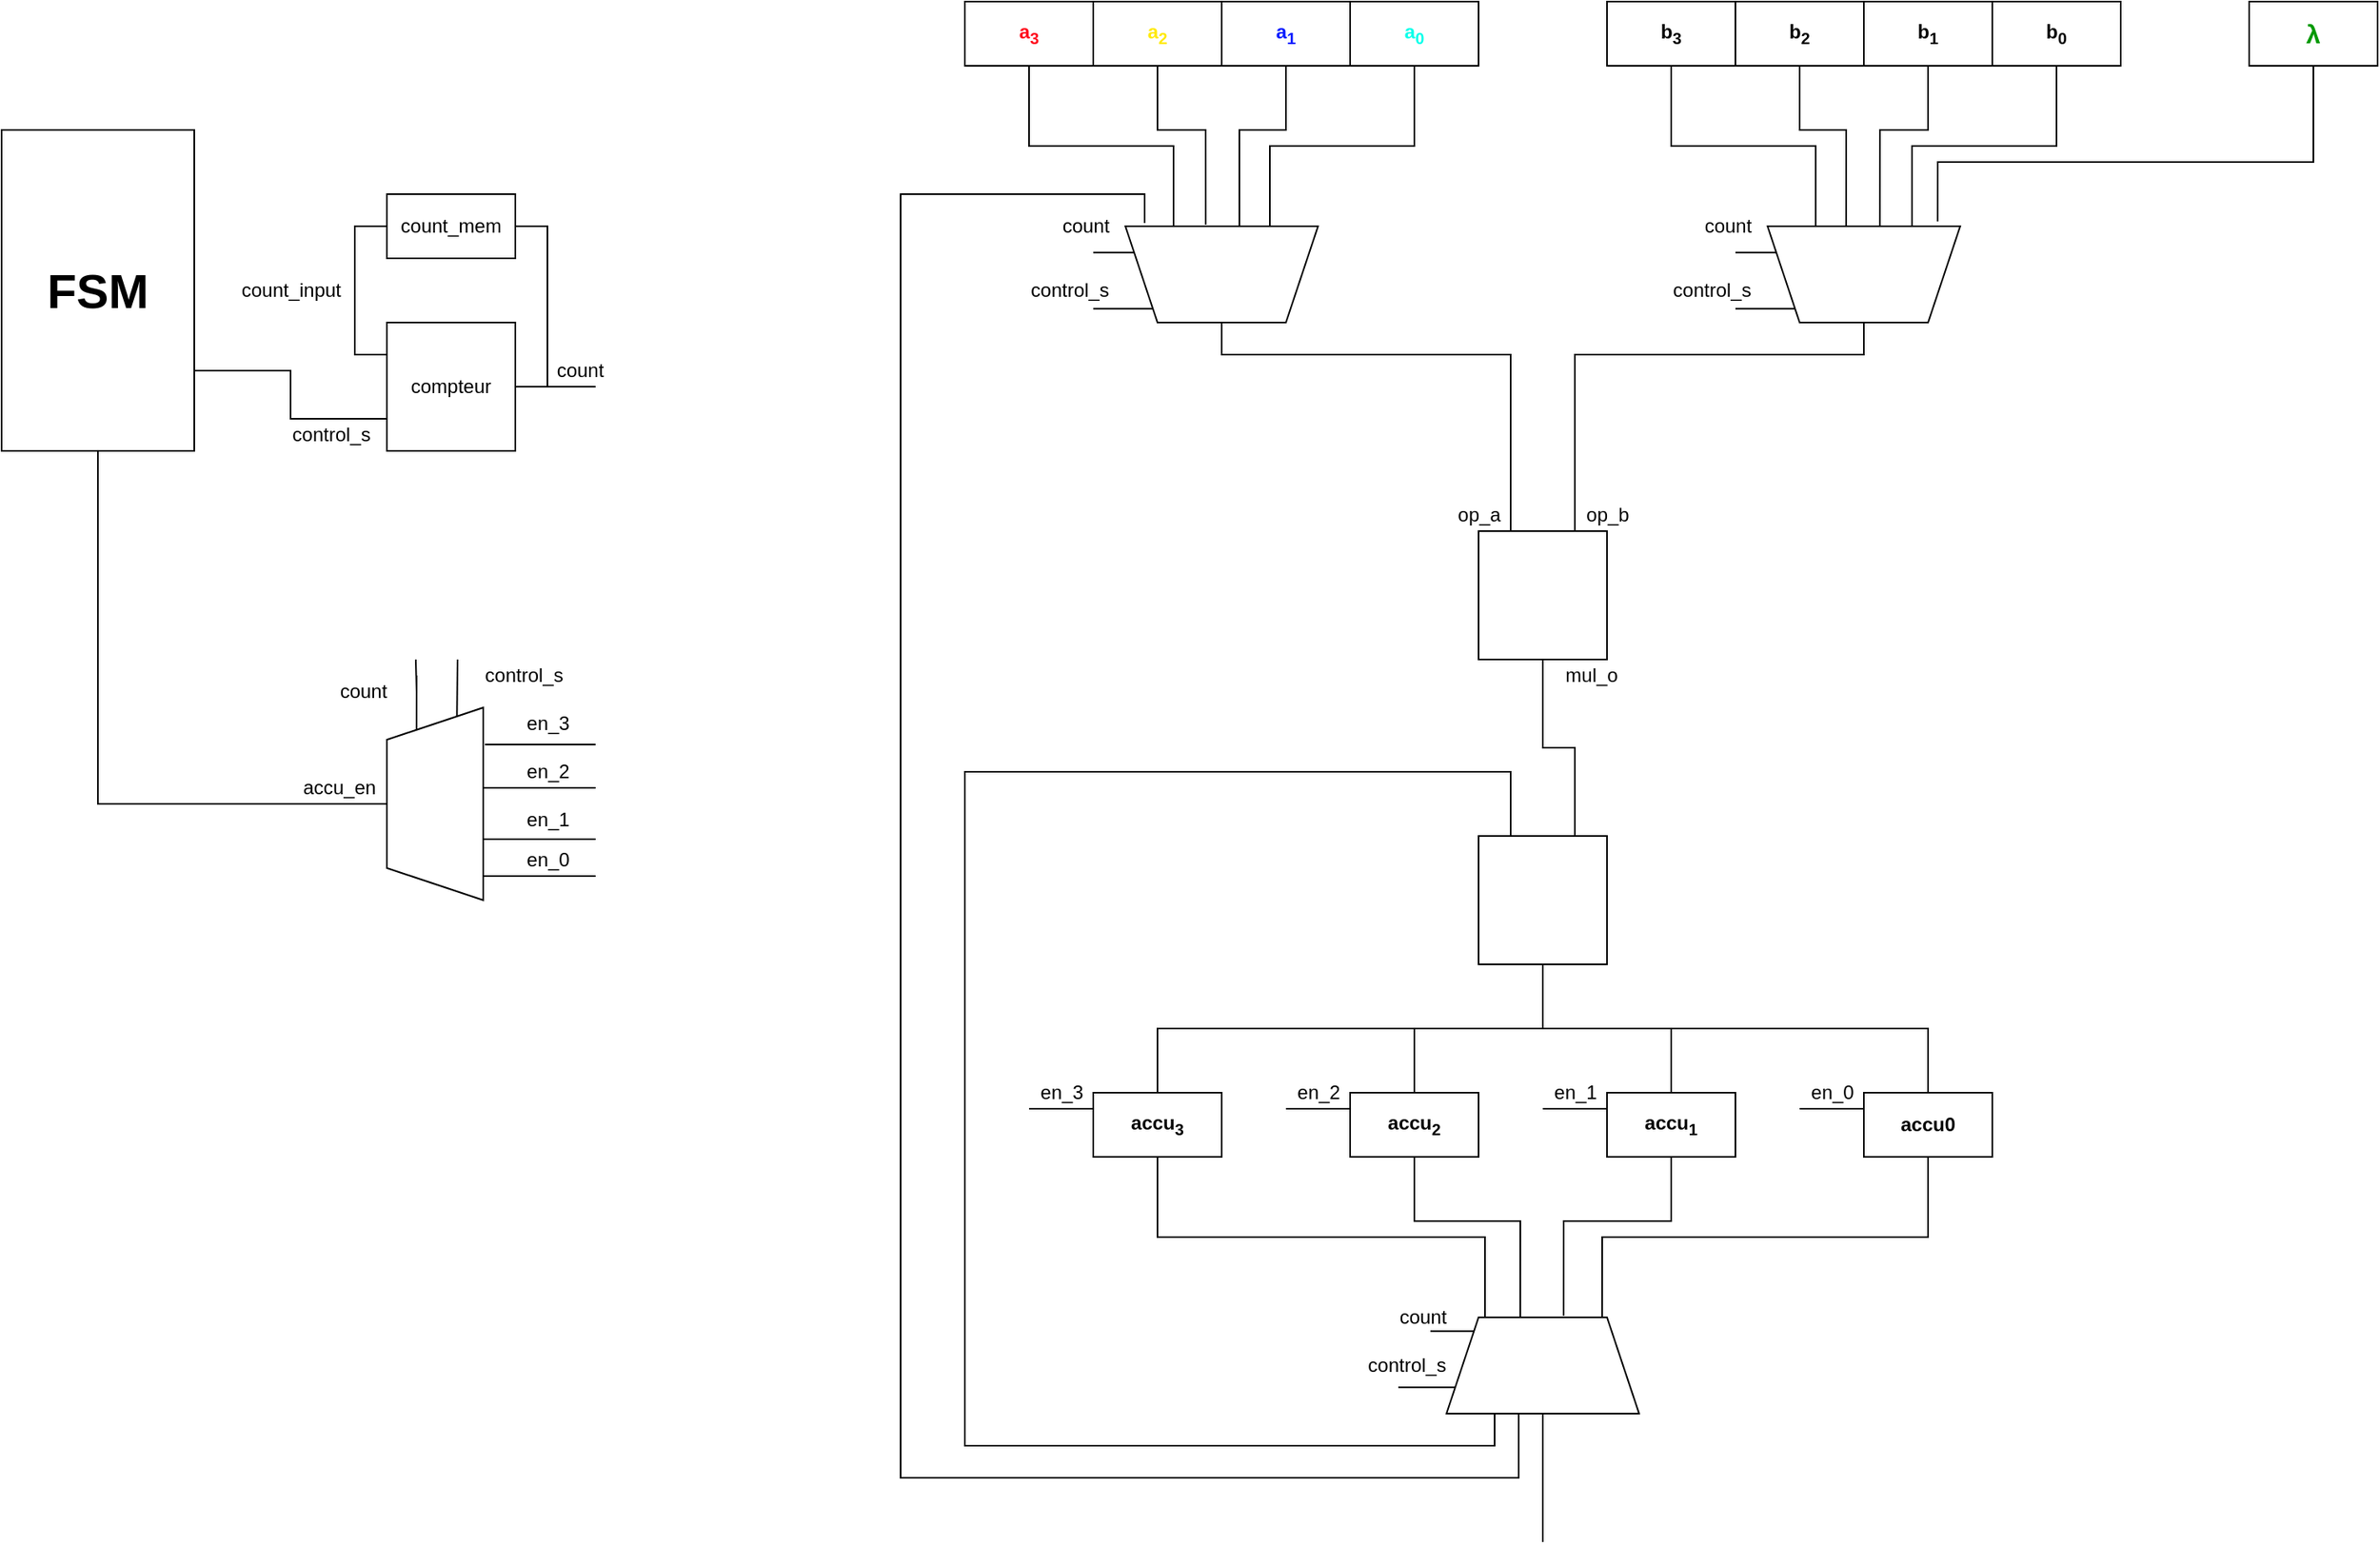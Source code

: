 <mxfile version="14.4.8" type="device"><diagram id="lsz9wgz8K1-GROU0is78" name="Page-1"><mxGraphModel dx="2114" dy="790" grid="1" gridSize="10" guides="1" tooltips="1" connect="1" arrows="1" fold="1" page="1" pageScale="1" pageWidth="1654" pageHeight="2336" math="0" shadow="0"><root><mxCell id="0"/><mxCell id="1" parent="0"/><mxCell id="vCjrh0y5cYcsVd2MTA65-12" style="edgeStyle=orthogonalEdgeStyle;rounded=0;orthogonalLoop=1;jettySize=auto;html=1;exitX=0.5;exitY=1;exitDx=0;exitDy=0;entryX=0.25;entryY=0;entryDx=0;entryDy=0;endArrow=none;endFill=0;" parent="1" source="vCjrh0y5cYcsVd2MTA65-1" target="vCjrh0y5cYcsVd2MTA65-9" edge="1"><mxGeometry relative="1" as="geometry"/></mxCell><mxCell id="vCjrh0y5cYcsVd2MTA65-1" value="&lt;b&gt;&lt;font color=&quot;#FF071C&quot;&gt;a&lt;sub&gt;3&lt;/sub&gt;&lt;/font&gt;&lt;/b&gt;" style="rounded=0;whiteSpace=wrap;html=1;" parent="1" vertex="1"><mxGeometry x="400" y="160" width="80" height="40" as="geometry"/></mxCell><mxCell id="vCjrh0y5cYcsVd2MTA65-13" style="edgeStyle=orthogonalEdgeStyle;rounded=0;orthogonalLoop=1;jettySize=auto;html=1;exitX=0.5;exitY=1;exitDx=0;exitDy=0;entryX=0.417;entryY=1.017;entryDx=0;entryDy=0;endArrow=none;endFill=0;entryPerimeter=0;" parent="1" source="vCjrh0y5cYcsVd2MTA65-2" target="vCjrh0y5cYcsVd2MTA65-9" edge="1"><mxGeometry relative="1" as="geometry"><Array as="points"><mxPoint x="520" y="240"/><mxPoint x="550" y="240"/></Array></mxGeometry></mxCell><mxCell id="vCjrh0y5cYcsVd2MTA65-2" value="&lt;b&gt;&lt;font color=&quot;#FFEA07&quot;&gt;a&lt;sub&gt;2&lt;/sub&gt;&lt;/font&gt;&lt;/b&gt;" style="rounded=0;whiteSpace=wrap;html=1;" parent="1" vertex="1"><mxGeometry x="480" y="160" width="80" height="40" as="geometry"/></mxCell><mxCell id="vCjrh0y5cYcsVd2MTA65-15" style="edgeStyle=orthogonalEdgeStyle;rounded=0;orthogonalLoop=1;jettySize=auto;html=1;exitX=0.5;exitY=1;exitDx=0;exitDy=0;entryX=0.592;entryY=0.983;entryDx=0;entryDy=0;endArrow=none;endFill=0;entryPerimeter=0;" parent="1" source="vCjrh0y5cYcsVd2MTA65-3" target="vCjrh0y5cYcsVd2MTA65-9" edge="1"><mxGeometry relative="1" as="geometry"><Array as="points"><mxPoint x="600" y="240"/><mxPoint x="571" y="240"/></Array></mxGeometry></mxCell><mxCell id="vCjrh0y5cYcsVd2MTA65-3" value="&lt;b&gt;&lt;font color=&quot;#071CFF&quot;&gt;a&lt;sub&gt;1&lt;/sub&gt;&lt;/font&gt;&lt;/b&gt;" style="rounded=0;whiteSpace=wrap;html=1;" parent="1" vertex="1"><mxGeometry x="560" y="160" width="80" height="40" as="geometry"/></mxCell><mxCell id="vCjrh0y5cYcsVd2MTA65-14" style="edgeStyle=orthogonalEdgeStyle;rounded=0;orthogonalLoop=1;jettySize=auto;html=1;exitX=0.5;exitY=1;exitDx=0;exitDy=0;entryX=0.75;entryY=0;entryDx=0;entryDy=0;endArrow=none;endFill=0;" parent="1" source="vCjrh0y5cYcsVd2MTA65-4" target="vCjrh0y5cYcsVd2MTA65-9" edge="1"><mxGeometry relative="1" as="geometry"/></mxCell><mxCell id="vCjrh0y5cYcsVd2MTA65-4" value="&lt;b&gt;&lt;font color=&quot;#07FFEA&quot;&gt;a&lt;sub&gt;0&lt;/sub&gt;&lt;/font&gt;&lt;/b&gt;" style="rounded=0;whiteSpace=wrap;html=1;" parent="1" vertex="1"><mxGeometry x="640" y="160" width="80" height="40" as="geometry"/></mxCell><mxCell id="vCjrh0y5cYcsVd2MTA65-5" value="&lt;b&gt;b&lt;sub&gt;3&lt;/sub&gt;&lt;/b&gt;" style="rounded=0;whiteSpace=wrap;html=1;" parent="1" vertex="1"><mxGeometry x="800" y="160" width="80" height="40" as="geometry"/></mxCell><mxCell id="vCjrh0y5cYcsVd2MTA65-6" value="&lt;b&gt;b&lt;sub&gt;2&lt;/sub&gt;&lt;/b&gt;" style="rounded=0;whiteSpace=wrap;html=1;" parent="1" vertex="1"><mxGeometry x="880" y="160" width="80" height="40" as="geometry"/></mxCell><mxCell id="vCjrh0y5cYcsVd2MTA65-7" value="&lt;b&gt;b&lt;sub&gt;1&lt;/sub&gt;&lt;/b&gt;" style="rounded=0;whiteSpace=wrap;html=1;" parent="1" vertex="1"><mxGeometry x="960" y="160" width="80" height="40" as="geometry"/></mxCell><mxCell id="vCjrh0y5cYcsVd2MTA65-8" value="&lt;b&gt;b&lt;sub&gt;0&lt;/sub&gt;&lt;/b&gt;" style="rounded=0;whiteSpace=wrap;html=1;" parent="1" vertex="1"><mxGeometry x="1040" y="160" width="80" height="40" as="geometry"/></mxCell><mxCell id="vCjrh0y5cYcsVd2MTA65-23" style="edgeStyle=orthogonalEdgeStyle;rounded=0;orthogonalLoop=1;jettySize=auto;html=1;exitX=0.5;exitY=1;exitDx=0;exitDy=0;entryX=0.25;entryY=0;entryDx=0;entryDy=0;endArrow=none;endFill=0;" parent="1" source="vCjrh0y5cYcsVd2MTA65-9" target="vCjrh0y5cYcsVd2MTA65-26" edge="1"><mxGeometry relative="1" as="geometry"><mxPoint x="730" y="440" as="targetPoint"/><Array as="points"><mxPoint x="560" y="380"/><mxPoint x="740" y="380"/></Array></mxGeometry></mxCell><mxCell id="vCjrh0y5cYcsVd2MTA65-75" style="edgeStyle=orthogonalEdgeStyle;rounded=0;orthogonalLoop=1;jettySize=auto;html=1;exitX=0;exitY=0.25;exitDx=0;exitDy=0;endArrow=none;endFill=0;" parent="1" source="vCjrh0y5cYcsVd2MTA65-9" edge="1"><mxGeometry relative="1" as="geometry"><mxPoint x="480" y="316" as="targetPoint"/></mxGeometry></mxCell><mxCell id="vCjrh0y5cYcsVd2MTA65-76" style="edgeStyle=orthogonalEdgeStyle;rounded=0;orthogonalLoop=1;jettySize=auto;html=1;exitX=0;exitY=1;exitDx=0;exitDy=0;endArrow=none;endFill=0;" parent="1" source="vCjrh0y5cYcsVd2MTA65-9" edge="1"><mxGeometry relative="1" as="geometry"><mxPoint x="480" y="351" as="targetPoint"/></mxGeometry></mxCell><mxCell id="vCjrh0y5cYcsVd2MTA65-9" value="" style="shape=trapezoid;perimeter=trapezoidPerimeter;whiteSpace=wrap;html=1;fixedSize=1;flipV=1;" parent="1" vertex="1"><mxGeometry x="500" y="300" width="120" height="60" as="geometry"/></mxCell><mxCell id="vCjrh0y5cYcsVd2MTA65-17" style="edgeStyle=orthogonalEdgeStyle;rounded=0;orthogonalLoop=1;jettySize=auto;html=1;exitX=0.5;exitY=1;exitDx=0;exitDy=0;entryX=0.25;entryY=0;entryDx=0;entryDy=0;endArrow=none;endFill=0;" parent="1" target="vCjrh0y5cYcsVd2MTA65-21" edge="1"><mxGeometry relative="1" as="geometry"><mxPoint x="840" y="200" as="sourcePoint"/><Array as="points"><mxPoint x="840" y="250"/><mxPoint x="930" y="250"/></Array></mxGeometry></mxCell><mxCell id="vCjrh0y5cYcsVd2MTA65-18" style="edgeStyle=orthogonalEdgeStyle;rounded=0;orthogonalLoop=1;jettySize=auto;html=1;exitX=0.5;exitY=1;exitDx=0;exitDy=0;entryX=0.408;entryY=0.983;entryDx=0;entryDy=0;entryPerimeter=0;endArrow=none;endFill=0;" parent="1" target="vCjrh0y5cYcsVd2MTA65-21" edge="1"><mxGeometry relative="1" as="geometry"><mxPoint x="920" y="200" as="sourcePoint"/><Array as="points"><mxPoint x="920" y="240"/><mxPoint x="949" y="240"/></Array></mxGeometry></mxCell><mxCell id="vCjrh0y5cYcsVd2MTA65-19" style="edgeStyle=orthogonalEdgeStyle;rounded=0;orthogonalLoop=1;jettySize=auto;html=1;exitX=0.5;exitY=1;exitDx=0;exitDy=0;endArrow=none;endFill=0;entryX=0.583;entryY=1;entryDx=0;entryDy=0;entryPerimeter=0;" parent="1" target="vCjrh0y5cYcsVd2MTA65-21" edge="1"><mxGeometry relative="1" as="geometry"><mxPoint x="1000" y="200" as="sourcePoint"/><Array as="points"><mxPoint x="1000" y="240"/><mxPoint x="970" y="240"/></Array><mxPoint x="970" y="280" as="targetPoint"/></mxGeometry></mxCell><mxCell id="vCjrh0y5cYcsVd2MTA65-20" style="edgeStyle=orthogonalEdgeStyle;rounded=0;orthogonalLoop=1;jettySize=auto;html=1;exitX=0.5;exitY=1;exitDx=0;exitDy=0;entryX=0.75;entryY=0;entryDx=0;entryDy=0;endArrow=none;endFill=0;" parent="1" target="vCjrh0y5cYcsVd2MTA65-21" edge="1"><mxGeometry relative="1" as="geometry"><mxPoint x="1080" y="200" as="sourcePoint"/><Array as="points"><mxPoint x="1080" y="250"/><mxPoint x="990" y="250"/></Array></mxGeometry></mxCell><mxCell id="vCjrh0y5cYcsVd2MTA65-24" style="edgeStyle=orthogonalEdgeStyle;rounded=0;orthogonalLoop=1;jettySize=auto;html=1;exitX=0.5;exitY=1;exitDx=0;exitDy=0;endArrow=none;endFill=0;entryX=0.75;entryY=0;entryDx=0;entryDy=0;" parent="1" source="vCjrh0y5cYcsVd2MTA65-21" target="vCjrh0y5cYcsVd2MTA65-26" edge="1"><mxGeometry relative="1" as="geometry"><mxPoint x="790" y="440" as="targetPoint"/><Array as="points"><mxPoint x="960" y="380"/><mxPoint x="780" y="380"/></Array></mxGeometry></mxCell><mxCell id="vCjrh0y5cYcsVd2MTA65-80" style="edgeStyle=orthogonalEdgeStyle;rounded=0;orthogonalLoop=1;jettySize=auto;html=1;exitX=0;exitY=0.25;exitDx=0;exitDy=0;endArrow=none;endFill=0;" parent="1" source="vCjrh0y5cYcsVd2MTA65-21" edge="1"><mxGeometry relative="1" as="geometry"><mxPoint x="880" y="316" as="targetPoint"/></mxGeometry></mxCell><mxCell id="vCjrh0y5cYcsVd2MTA65-81" style="edgeStyle=orthogonalEdgeStyle;rounded=0;orthogonalLoop=1;jettySize=auto;html=1;exitX=0;exitY=1;exitDx=0;exitDy=0;endArrow=none;endFill=0;" parent="1" source="vCjrh0y5cYcsVd2MTA65-21" edge="1"><mxGeometry relative="1" as="geometry"><mxPoint x="880" y="351" as="targetPoint"/></mxGeometry></mxCell><mxCell id="vCjrh0y5cYcsVd2MTA65-21" value="" style="shape=trapezoid;perimeter=trapezoidPerimeter;whiteSpace=wrap;html=1;fixedSize=1;flipV=1;" parent="1" vertex="1"><mxGeometry x="900" y="300" width="120" height="60" as="geometry"/></mxCell><mxCell id="vCjrh0y5cYcsVd2MTA65-39" style="edgeStyle=orthogonalEdgeStyle;rounded=0;orthogonalLoop=1;jettySize=auto;html=1;exitX=0.5;exitY=1;exitDx=0;exitDy=0;entryX=0.75;entryY=0;entryDx=0;entryDy=0;endArrow=none;endFill=0;" parent="1" source="vCjrh0y5cYcsVd2MTA65-26" target="vCjrh0y5cYcsVd2MTA65-34" edge="1"><mxGeometry relative="1" as="geometry"/></mxCell><mxCell id="vCjrh0y5cYcsVd2MTA65-26" value="" style="rounded=0;whiteSpace=wrap;html=1;" parent="1" vertex="1"><mxGeometry x="720" y="490" width="80" height="80" as="geometry"/></mxCell><mxCell id="vCjrh0y5cYcsVd2MTA65-28" value="op_b" style="text;html=1;align=center;verticalAlign=middle;resizable=0;points=[];autosize=1;" parent="1" vertex="1"><mxGeometry x="780" y="470" width="40" height="20" as="geometry"/></mxCell><mxCell id="vCjrh0y5cYcsVd2MTA65-29" value="op_a" style="text;html=1;align=center;verticalAlign=middle;resizable=0;points=[];autosize=1;" parent="1" vertex="1"><mxGeometry x="700" y="470" width="40" height="20" as="geometry"/></mxCell><mxCell id="vCjrh0y5cYcsVd2MTA65-32" value="mul_o" style="text;html=1;align=center;verticalAlign=middle;resizable=0;points=[];autosize=1;" parent="1" vertex="1"><mxGeometry x="765" y="570" width="50" height="20" as="geometry"/></mxCell><mxCell id="vCjrh0y5cYcsVd2MTA65-33" value="" style="shape=image;html=1;verticalAlign=top;verticalLabelPosition=bottom;labelBackgroundColor=#ffffff;imageAspect=0;aspect=fixed;image=https://cdn2.iconfinder.com/data/icons/font-awesome/1792/asterisk-128.png;strokeColor=#000000;" parent="1" vertex="1"><mxGeometry x="740" y="510" width="40" height="40" as="geometry"/></mxCell><mxCell id="vCjrh0y5cYcsVd2MTA65-40" style="edgeStyle=orthogonalEdgeStyle;rounded=0;orthogonalLoop=1;jettySize=auto;html=1;exitX=0.5;exitY=1;exitDx=0;exitDy=0;endArrow=none;endFill=0;entryX=0.5;entryY=0;entryDx=0;entryDy=0;" parent="1" source="vCjrh0y5cYcsVd2MTA65-34" target="vCjrh0y5cYcsVd2MTA65-42" edge="1"><mxGeometry relative="1" as="geometry"><mxPoint x="760" y="800" as="targetPoint"/><Array as="points"><mxPoint x="760" y="800"/><mxPoint x="520" y="800"/></Array></mxGeometry></mxCell><mxCell id="vCjrh0y5cYcsVd2MTA65-46" style="edgeStyle=orthogonalEdgeStyle;rounded=0;orthogonalLoop=1;jettySize=auto;html=1;exitX=0.5;exitY=1;exitDx=0;exitDy=0;entryX=0.5;entryY=0;entryDx=0;entryDy=0;endArrow=none;endFill=0;" parent="1" source="vCjrh0y5cYcsVd2MTA65-34" target="vCjrh0y5cYcsVd2MTA65-43" edge="1"><mxGeometry relative="1" as="geometry"/></mxCell><mxCell id="vCjrh0y5cYcsVd2MTA65-47" style="edgeStyle=orthogonalEdgeStyle;rounded=0;orthogonalLoop=1;jettySize=auto;html=1;exitX=0.5;exitY=1;exitDx=0;exitDy=0;entryX=0.5;entryY=0;entryDx=0;entryDy=0;endArrow=none;endFill=0;" parent="1" source="vCjrh0y5cYcsVd2MTA65-34" target="vCjrh0y5cYcsVd2MTA65-44" edge="1"><mxGeometry relative="1" as="geometry"/></mxCell><mxCell id="vCjrh0y5cYcsVd2MTA65-48" style="edgeStyle=orthogonalEdgeStyle;rounded=0;orthogonalLoop=1;jettySize=auto;html=1;exitX=0.5;exitY=1;exitDx=0;exitDy=0;entryX=0.5;entryY=0;entryDx=0;entryDy=0;endArrow=none;endFill=0;" parent="1" source="vCjrh0y5cYcsVd2MTA65-34" target="vCjrh0y5cYcsVd2MTA65-45" edge="1"><mxGeometry relative="1" as="geometry"><Array as="points"><mxPoint x="760" y="800"/><mxPoint x="1000" y="800"/></Array></mxGeometry></mxCell><mxCell id="vCjrh0y5cYcsVd2MTA65-34" value="" style="rounded=0;whiteSpace=wrap;html=1;" parent="1" vertex="1"><mxGeometry x="720" y="680" width="80" height="80" as="geometry"/></mxCell><mxCell id="vCjrh0y5cYcsVd2MTA65-35" value="" style="shape=image;html=1;verticalAlign=top;verticalLabelPosition=bottom;labelBackgroundColor=#ffffff;imageAspect=0;aspect=fixed;image=https://cdn4.iconfinder.com/data/icons/wirecons-free-vector-icons/32/add-128.png;strokeColor=#000000;" parent="1" vertex="1"><mxGeometry x="740.5" y="700" width="40" height="40" as="geometry"/></mxCell><mxCell id="vCjrh0y5cYcsVd2MTA65-51" style="edgeStyle=orthogonalEdgeStyle;rounded=0;orthogonalLoop=1;jettySize=auto;html=1;exitX=0.5;exitY=1;exitDx=0;exitDy=0;entryX=0.2;entryY=0;entryDx=0;entryDy=0;entryPerimeter=0;endArrow=none;endFill=0;" parent="1" source="vCjrh0y5cYcsVd2MTA65-42" target="vCjrh0y5cYcsVd2MTA65-49" edge="1"><mxGeometry relative="1" as="geometry"/></mxCell><mxCell id="vCjrh0y5cYcsVd2MTA65-87" style="edgeStyle=orthogonalEdgeStyle;rounded=0;orthogonalLoop=1;jettySize=auto;html=1;exitX=0;exitY=0.25;exitDx=0;exitDy=0;endArrow=none;endFill=0;" parent="1" source="vCjrh0y5cYcsVd2MTA65-42" edge="1"><mxGeometry relative="1" as="geometry"><mxPoint x="440" y="850" as="targetPoint"/></mxGeometry></mxCell><mxCell id="vCjrh0y5cYcsVd2MTA65-42" value="&lt;b&gt;accu&lt;sub&gt;3&lt;/sub&gt;&lt;/b&gt;" style="rounded=0;whiteSpace=wrap;html=1;" parent="1" vertex="1"><mxGeometry x="480" y="840" width="80" height="40" as="geometry"/></mxCell><mxCell id="vCjrh0y5cYcsVd2MTA65-52" style="edgeStyle=orthogonalEdgeStyle;rounded=0;orthogonalLoop=1;jettySize=auto;html=1;exitX=0.5;exitY=1;exitDx=0;exitDy=0;entryX=0.383;entryY=0;entryDx=0;entryDy=0;entryPerimeter=0;endArrow=none;endFill=0;" parent="1" source="vCjrh0y5cYcsVd2MTA65-43" target="vCjrh0y5cYcsVd2MTA65-49" edge="1"><mxGeometry relative="1" as="geometry"><Array as="points"><mxPoint x="680" y="920"/><mxPoint x="746" y="920"/></Array></mxGeometry></mxCell><mxCell id="vCjrh0y5cYcsVd2MTA65-88" style="edgeStyle=orthogonalEdgeStyle;rounded=0;orthogonalLoop=1;jettySize=auto;html=1;exitX=0;exitY=0.25;exitDx=0;exitDy=0;endArrow=none;endFill=0;" parent="1" source="vCjrh0y5cYcsVd2MTA65-43" edge="1"><mxGeometry relative="1" as="geometry"><mxPoint x="600" y="850" as="targetPoint"/></mxGeometry></mxCell><mxCell id="vCjrh0y5cYcsVd2MTA65-43" value="&lt;b&gt;accu&lt;sub&gt;2&lt;/sub&gt;&lt;/b&gt;" style="rounded=0;whiteSpace=wrap;html=1;" parent="1" vertex="1"><mxGeometry x="640" y="840" width="80" height="40" as="geometry"/></mxCell><mxCell id="vCjrh0y5cYcsVd2MTA65-53" style="edgeStyle=orthogonalEdgeStyle;rounded=0;orthogonalLoop=1;jettySize=auto;html=1;exitX=0.5;exitY=1;exitDx=0;exitDy=0;entryX=0.608;entryY=-0.017;entryDx=0;entryDy=0;entryPerimeter=0;endArrow=none;endFill=0;" parent="1" source="vCjrh0y5cYcsVd2MTA65-44" target="vCjrh0y5cYcsVd2MTA65-49" edge="1"><mxGeometry relative="1" as="geometry"><Array as="points"><mxPoint x="840" y="920"/><mxPoint x="773" y="920"/></Array></mxGeometry></mxCell><mxCell id="vCjrh0y5cYcsVd2MTA65-89" style="edgeStyle=orthogonalEdgeStyle;rounded=0;orthogonalLoop=1;jettySize=auto;html=1;exitX=0;exitY=0.25;exitDx=0;exitDy=0;endArrow=none;endFill=0;" parent="1" source="vCjrh0y5cYcsVd2MTA65-44" edge="1"><mxGeometry relative="1" as="geometry"><mxPoint x="760" y="850" as="targetPoint"/></mxGeometry></mxCell><mxCell id="vCjrh0y5cYcsVd2MTA65-44" value="&lt;b&gt;accu&lt;sub&gt;1&lt;/sub&gt;&lt;/b&gt;" style="rounded=0;whiteSpace=wrap;html=1;" parent="1" vertex="1"><mxGeometry x="800" y="840" width="80" height="40" as="geometry"/></mxCell><mxCell id="vCjrh0y5cYcsVd2MTA65-54" style="edgeStyle=orthogonalEdgeStyle;rounded=0;orthogonalLoop=1;jettySize=auto;html=1;exitX=0.5;exitY=1;exitDx=0;exitDy=0;entryX=0.808;entryY=0.017;entryDx=0;entryDy=0;entryPerimeter=0;endArrow=none;endFill=0;" parent="1" source="vCjrh0y5cYcsVd2MTA65-45" target="vCjrh0y5cYcsVd2MTA65-49" edge="1"><mxGeometry relative="1" as="geometry"/></mxCell><mxCell id="vCjrh0y5cYcsVd2MTA65-90" style="edgeStyle=orthogonalEdgeStyle;rounded=0;orthogonalLoop=1;jettySize=auto;html=1;exitX=0;exitY=0.25;exitDx=0;exitDy=0;endArrow=none;endFill=0;" parent="1" source="vCjrh0y5cYcsVd2MTA65-45" edge="1"><mxGeometry relative="1" as="geometry"><mxPoint x="920" y="850" as="targetPoint"/></mxGeometry></mxCell><mxCell id="vCjrh0y5cYcsVd2MTA65-45" value="&lt;b&gt;accu0&lt;/b&gt;" style="rounded=0;whiteSpace=wrap;html=1;" parent="1" vertex="1"><mxGeometry x="960" y="840" width="80" height="40" as="geometry"/></mxCell><mxCell id="vCjrh0y5cYcsVd2MTA65-55" style="edgeStyle=orthogonalEdgeStyle;rounded=0;orthogonalLoop=1;jettySize=auto;html=1;entryX=0.25;entryY=0;entryDx=0;entryDy=0;endArrow=none;endFill=0;exitX=0.25;exitY=1;exitDx=0;exitDy=0;" parent="1" source="vCjrh0y5cYcsVd2MTA65-49" target="vCjrh0y5cYcsVd2MTA65-34" edge="1"><mxGeometry relative="1" as="geometry"><mxPoint x="740" y="1041" as="sourcePoint"/><Array as="points"><mxPoint x="730" y="1060"/><mxPoint x="400" y="1060"/><mxPoint x="400" y="640"/><mxPoint x="740" y="640"/></Array></mxGeometry></mxCell><mxCell id="vCjrh0y5cYcsVd2MTA65-56" style="edgeStyle=orthogonalEdgeStyle;rounded=0;orthogonalLoop=1;jettySize=auto;html=1;exitX=0.5;exitY=1;exitDx=0;exitDy=0;endArrow=none;endFill=0;" parent="1" source="vCjrh0y5cYcsVd2MTA65-49" edge="1"><mxGeometry relative="1" as="geometry"><mxPoint x="760" y="1120" as="targetPoint"/></mxGeometry></mxCell><mxCell id="vCjrh0y5cYcsVd2MTA65-74" style="edgeStyle=orthogonalEdgeStyle;rounded=0;orthogonalLoop=1;jettySize=auto;html=1;entryX=0.1;entryY=1.033;entryDx=0;entryDy=0;entryPerimeter=0;endArrow=none;endFill=0;" parent="1" target="vCjrh0y5cYcsVd2MTA65-9" edge="1"><mxGeometry relative="1" as="geometry"><mxPoint x="745" y="1040" as="sourcePoint"/><Array as="points"><mxPoint x="745" y="1080"/><mxPoint x="360" y="1080"/><mxPoint x="360" y="280"/><mxPoint x="512" y="280"/></Array></mxGeometry></mxCell><mxCell id="vCjrh0y5cYcsVd2MTA65-83" style="edgeStyle=orthogonalEdgeStyle;rounded=0;orthogonalLoop=1;jettySize=auto;html=1;exitX=0;exitY=0;exitDx=0;exitDy=0;endArrow=none;endFill=0;" parent="1" source="vCjrh0y5cYcsVd2MTA65-49" edge="1"><mxGeometry relative="1" as="geometry"><mxPoint x="690" y="989" as="targetPoint"/></mxGeometry></mxCell><mxCell id="vCjrh0y5cYcsVd2MTA65-85" style="edgeStyle=orthogonalEdgeStyle;rounded=0;orthogonalLoop=1;jettySize=auto;html=1;exitX=0;exitY=0.75;exitDx=0;exitDy=0;endArrow=none;endFill=0;" parent="1" source="vCjrh0y5cYcsVd2MTA65-49" edge="1"><mxGeometry relative="1" as="geometry"><mxPoint x="670" y="1024" as="targetPoint"/></mxGeometry></mxCell><mxCell id="vCjrh0y5cYcsVd2MTA65-49" value="" style="shape=trapezoid;perimeter=trapezoidPerimeter;whiteSpace=wrap;html=1;fixedSize=1;flipV=0;" parent="1" vertex="1"><mxGeometry x="700" y="980" width="120" height="60" as="geometry"/></mxCell><mxCell id="vCjrh0y5cYcsVd2MTA65-60" style="edgeStyle=orthogonalEdgeStyle;rounded=0;orthogonalLoop=1;jettySize=auto;html=1;exitX=1;exitY=0.5;exitDx=0;exitDy=0;entryX=1;entryY=0.5;entryDx=0;entryDy=0;endArrow=none;endFill=0;" parent="1" source="vCjrh0y5cYcsVd2MTA65-57" target="vCjrh0y5cYcsVd2MTA65-59" edge="1"><mxGeometry relative="1" as="geometry"/></mxCell><mxCell id="vCjrh0y5cYcsVd2MTA65-61" style="edgeStyle=orthogonalEdgeStyle;rounded=0;orthogonalLoop=1;jettySize=auto;html=1;exitX=1;exitY=0.5;exitDx=0;exitDy=0;endArrow=none;endFill=0;" parent="1" source="vCjrh0y5cYcsVd2MTA65-57" edge="1"><mxGeometry relative="1" as="geometry"><mxPoint x="170" y="400" as="targetPoint"/></mxGeometry></mxCell><mxCell id="vCjrh0y5cYcsVd2MTA65-57" value="compteur" style="rounded=0;whiteSpace=wrap;html=1;" parent="1" vertex="1"><mxGeometry x="40" y="360" width="80" height="80" as="geometry"/></mxCell><mxCell id="vCjrh0y5cYcsVd2MTA65-64" style="edgeStyle=orthogonalEdgeStyle;rounded=0;orthogonalLoop=1;jettySize=auto;html=1;exitX=1;exitY=0.75;exitDx=0;exitDy=0;entryX=0;entryY=0.75;entryDx=0;entryDy=0;endArrow=none;endFill=0;" parent="1" source="vCjrh0y5cYcsVd2MTA65-58" target="vCjrh0y5cYcsVd2MTA65-57" edge="1"><mxGeometry relative="1" as="geometry"/></mxCell><mxCell id="vCjrh0y5cYcsVd2MTA65-95" style="edgeStyle=orthogonalEdgeStyle;rounded=0;orthogonalLoop=1;jettySize=auto;html=1;exitX=0.5;exitY=1;exitDx=0;exitDy=0;entryX=0.5;entryY=0;entryDx=0;entryDy=0;endArrow=none;endFill=0;" parent="1" source="vCjrh0y5cYcsVd2MTA65-58" target="vCjrh0y5cYcsVd2MTA65-72" edge="1"><mxGeometry relative="1" as="geometry"/></mxCell><mxCell id="vCjrh0y5cYcsVd2MTA65-58" value="&lt;font size=&quot;1&quot;&gt;&lt;b style=&quot;font-size: 30px&quot;&gt;FSM&lt;/b&gt;&lt;/font&gt;" style="rounded=0;whiteSpace=wrap;html=1;" parent="1" vertex="1"><mxGeometry x="-200" y="240" width="120" height="200" as="geometry"/></mxCell><mxCell id="vCjrh0y5cYcsVd2MTA65-63" style="edgeStyle=orthogonalEdgeStyle;rounded=0;orthogonalLoop=1;jettySize=auto;html=1;exitX=0;exitY=0.5;exitDx=0;exitDy=0;entryX=0;entryY=0.25;entryDx=0;entryDy=0;endArrow=none;endFill=0;" parent="1" source="vCjrh0y5cYcsVd2MTA65-59" target="vCjrh0y5cYcsVd2MTA65-57" edge="1"><mxGeometry relative="1" as="geometry"/></mxCell><mxCell id="vCjrh0y5cYcsVd2MTA65-59" value="count_mem" style="rounded=0;whiteSpace=wrap;html=1;" parent="1" vertex="1"><mxGeometry x="40" y="280" width="80" height="40" as="geometry"/></mxCell><mxCell id="vCjrh0y5cYcsVd2MTA65-62" value="count" style="text;html=1;align=center;verticalAlign=middle;resizable=0;points=[];autosize=1;" parent="1" vertex="1"><mxGeometry x="135" y="380" width="50" height="20" as="geometry"/></mxCell><mxCell id="vCjrh0y5cYcsVd2MTA65-65" value="count_input" style="text;html=1;align=center;verticalAlign=middle;resizable=0;points=[];autosize=1;" parent="1" vertex="1"><mxGeometry x="-60" y="330" width="80" height="20" as="geometry"/></mxCell><mxCell id="vCjrh0y5cYcsVd2MTA65-67" value="count" style="text;html=1;align=center;verticalAlign=middle;resizable=0;points=[];autosize=1;" parent="1" vertex="1"><mxGeometry x="660" y="970" width="50" height="20" as="geometry"/></mxCell><mxCell id="vCjrh0y5cYcsVd2MTA65-68" value="count" style="text;html=1;align=center;verticalAlign=middle;resizable=0;points=[];autosize=1;" parent="1" vertex="1"><mxGeometry x="850" y="290" width="50" height="20" as="geometry"/></mxCell><mxCell id="vCjrh0y5cYcsVd2MTA65-97" style="edgeStyle=orthogonalEdgeStyle;rounded=0;orthogonalLoop=1;jettySize=auto;html=1;exitX=0.808;exitY=1.017;exitDx=0;exitDy=0;endArrow=none;endFill=0;exitPerimeter=0;" parent="1" source="vCjrh0y5cYcsVd2MTA65-72" edge="1"><mxGeometry relative="1" as="geometry"><mxPoint x="170" y="623" as="targetPoint"/><Array as="points"><mxPoint x="150" y="623"/></Array></mxGeometry></mxCell><mxCell id="vCjrh0y5cYcsVd2MTA65-98" style="edgeStyle=orthogonalEdgeStyle;rounded=0;orthogonalLoop=1;jettySize=auto;html=1;endArrow=none;endFill=0;" parent="1" edge="1"><mxGeometry relative="1" as="geometry"><mxPoint x="170" y="650" as="targetPoint"/><mxPoint x="100" y="650" as="sourcePoint"/><Array as="points"><mxPoint x="160" y="650"/></Array></mxGeometry></mxCell><mxCell id="vCjrh0y5cYcsVd2MTA65-99" style="edgeStyle=orthogonalEdgeStyle;rounded=0;orthogonalLoop=1;jettySize=auto;html=1;exitX=0.317;exitY=0.983;exitDx=0;exitDy=0;endArrow=none;endFill=0;exitPerimeter=0;" parent="1" source="vCjrh0y5cYcsVd2MTA65-72" edge="1"><mxGeometry relative="1" as="geometry"><mxPoint x="170" y="682" as="targetPoint"/><Array as="points"><mxPoint x="170" y="682"/></Array></mxGeometry></mxCell><mxCell id="vCjrh0y5cYcsVd2MTA65-100" style="edgeStyle=orthogonalEdgeStyle;rounded=0;orthogonalLoop=1;jettySize=auto;html=1;exitX=0.125;exitY=1;exitDx=0;exitDy=0;endArrow=none;endFill=0;exitPerimeter=0;" parent="1" source="vCjrh0y5cYcsVd2MTA65-72" edge="1"><mxGeometry relative="1" as="geometry"><mxPoint x="170" y="705" as="targetPoint"/><Array as="points"><mxPoint x="170" y="705"/></Array></mxGeometry></mxCell><mxCell id="vCjrh0y5cYcsVd2MTA65-105" style="edgeStyle=orthogonalEdgeStyle;rounded=0;orthogonalLoop=1;jettySize=auto;html=1;exitX=1;exitY=0.25;exitDx=0;exitDy=0;endArrow=none;endFill=0;" parent="1" source="vCjrh0y5cYcsVd2MTA65-72" edge="1"><mxGeometry relative="1" as="geometry"><mxPoint x="58" y="570" as="targetPoint"/></mxGeometry></mxCell><mxCell id="vCjrh0y5cYcsVd2MTA65-107" style="edgeStyle=orthogonalEdgeStyle;rounded=0;orthogonalLoop=1;jettySize=auto;html=1;exitX=1;exitY=0.75;exitDx=0;exitDy=0;endArrow=none;endFill=0;" parent="1" source="vCjrh0y5cYcsVd2MTA65-72" edge="1"><mxGeometry relative="1" as="geometry"><mxPoint x="84" y="570" as="targetPoint"/></mxGeometry></mxCell><mxCell id="vCjrh0y5cYcsVd2MTA65-72" value="" style="shape=trapezoid;perimeter=trapezoidPerimeter;whiteSpace=wrap;html=1;fixedSize=1;flipV=0;rotation=-90;" parent="1" vertex="1"><mxGeometry x="10" y="630" width="120" height="60" as="geometry"/></mxCell><mxCell id="vCjrh0y5cYcsVd2MTA65-73" value="control_s" style="text;html=1;align=center;verticalAlign=middle;resizable=0;points=[];autosize=1;" parent="1" vertex="1"><mxGeometry x="-30" y="420" width="70" height="20" as="geometry"/></mxCell><mxCell id="vCjrh0y5cYcsVd2MTA65-77" value="control_s" style="text;html=1;align=center;verticalAlign=middle;resizable=0;points=[];autosize=1;" parent="1" vertex="1"><mxGeometry x="430" y="330" width="70" height="20" as="geometry"/></mxCell><mxCell id="vCjrh0y5cYcsVd2MTA65-79" style="edgeStyle=orthogonalEdgeStyle;rounded=0;orthogonalLoop=1;jettySize=auto;html=1;exitX=0.5;exitY=1;exitDx=0;exitDy=0;entryX=0.883;entryY=1.05;entryDx=0;entryDy=0;entryPerimeter=0;endArrow=none;endFill=0;" parent="1" source="vCjrh0y5cYcsVd2MTA65-78" target="vCjrh0y5cYcsVd2MTA65-21" edge="1"><mxGeometry relative="1" as="geometry"><Array as="points"><mxPoint x="1240" y="260"/><mxPoint x="1006" y="260"/></Array></mxGeometry></mxCell><mxCell id="vCjrh0y5cYcsVd2MTA65-78" value="&lt;font style=&quot;font-size: 16px&quot; color=&quot;#009900&quot;&gt;&lt;b&gt;&lt;font style=&quot;font-size: 16px&quot;&gt;&lt;span&gt;λ&lt;/span&gt;&lt;/font&gt;&lt;/b&gt;&lt;/font&gt;" style="rounded=0;whiteSpace=wrap;html=1;" parent="1" vertex="1"><mxGeometry x="1200" y="160" width="80" height="40" as="geometry"/></mxCell><mxCell id="vCjrh0y5cYcsVd2MTA65-82" value="control_s" style="text;html=1;align=center;verticalAlign=middle;resizable=0;points=[];autosize=1;" parent="1" vertex="1"><mxGeometry x="830" y="330" width="70" height="20" as="geometry"/></mxCell><mxCell id="vCjrh0y5cYcsVd2MTA65-84" value="count" style="text;html=1;align=center;verticalAlign=middle;resizable=0;points=[];autosize=1;" parent="1" vertex="1"><mxGeometry x="450" y="290" width="50" height="20" as="geometry"/></mxCell><mxCell id="vCjrh0y5cYcsVd2MTA65-86" value="control_s" style="text;html=1;align=center;verticalAlign=middle;resizable=0;points=[];autosize=1;" parent="1" vertex="1"><mxGeometry x="640" y="1000" width="70" height="20" as="geometry"/></mxCell><mxCell id="vCjrh0y5cYcsVd2MTA65-91" value="en_3" style="text;html=1;align=center;verticalAlign=middle;resizable=0;points=[];autosize=1;" parent="1" vertex="1"><mxGeometry x="440" y="830" width="40" height="20" as="geometry"/></mxCell><mxCell id="vCjrh0y5cYcsVd2MTA65-92" value="en_2" style="text;html=1;align=center;verticalAlign=middle;resizable=0;points=[];autosize=1;" parent="1" vertex="1"><mxGeometry x="600" y="830" width="40" height="20" as="geometry"/></mxCell><mxCell id="vCjrh0y5cYcsVd2MTA65-93" value="en_1" style="text;html=1;align=center;verticalAlign=middle;resizable=0;points=[];autosize=1;" parent="1" vertex="1"><mxGeometry x="760" y="830" width="40" height="20" as="geometry"/></mxCell><mxCell id="vCjrh0y5cYcsVd2MTA65-94" value="en_0" style="text;html=1;align=center;verticalAlign=middle;resizable=0;points=[];autosize=1;" parent="1" vertex="1"><mxGeometry x="920" y="830" width="40" height="20" as="geometry"/></mxCell><mxCell id="vCjrh0y5cYcsVd2MTA65-96" value="accu_en" style="text;html=1;align=center;verticalAlign=middle;resizable=0;points=[];autosize=1;" parent="1" vertex="1"><mxGeometry x="-20" y="640" width="60" height="20" as="geometry"/></mxCell><mxCell id="vCjrh0y5cYcsVd2MTA65-101" value="en_3" style="text;html=1;align=center;verticalAlign=middle;resizable=0;points=[];autosize=1;" parent="1" vertex="1"><mxGeometry x="120" y="600" width="40" height="20" as="geometry"/></mxCell><mxCell id="vCjrh0y5cYcsVd2MTA65-102" value="en_2" style="text;html=1;align=center;verticalAlign=middle;resizable=0;points=[];autosize=1;" parent="1" vertex="1"><mxGeometry x="120" y="630" width="40" height="20" as="geometry"/></mxCell><mxCell id="vCjrh0y5cYcsVd2MTA65-103" value="en_1" style="text;html=1;align=center;verticalAlign=middle;resizable=0;points=[];autosize=1;" parent="1" vertex="1"><mxGeometry x="120" y="660" width="40" height="20" as="geometry"/></mxCell><mxCell id="vCjrh0y5cYcsVd2MTA65-104" value="en_0" style="text;html=1;align=center;verticalAlign=middle;resizable=0;points=[];autosize=1;" parent="1" vertex="1"><mxGeometry x="120" y="685" width="40" height="20" as="geometry"/></mxCell><mxCell id="vCjrh0y5cYcsVd2MTA65-106" value="count" style="text;html=1;align=center;verticalAlign=middle;resizable=0;points=[];autosize=1;" parent="1" vertex="1"><mxGeometry y="580" width="50" height="20" as="geometry"/></mxCell><mxCell id="vCjrh0y5cYcsVd2MTA65-108" value="control_s" style="text;html=1;align=center;verticalAlign=middle;resizable=0;points=[];autosize=1;" parent="1" vertex="1"><mxGeometry x="90" y="570" width="70" height="20" as="geometry"/></mxCell></root></mxGraphModel></diagram></mxfile>